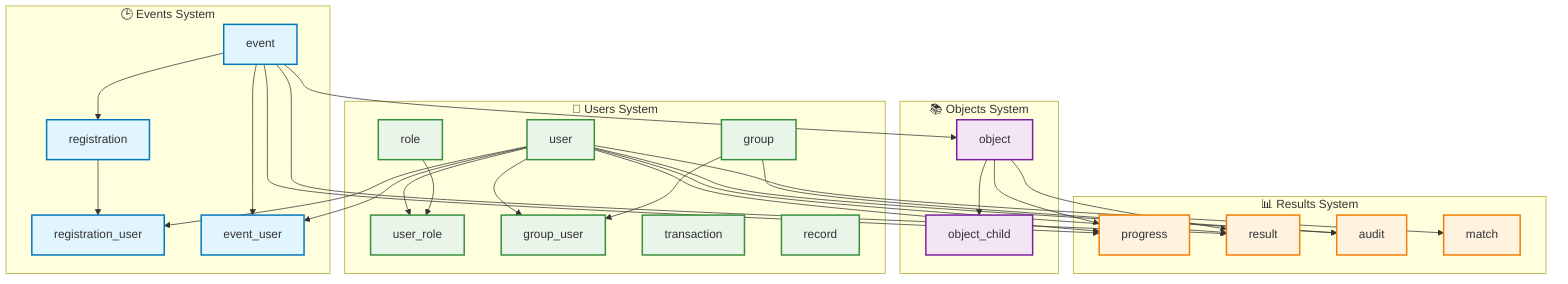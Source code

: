 graph TB
    %% Main System Groups
    subgraph Events["🕒 Events System"]
        E[event]
        R[registration]
        RU[registration_user]
        EU[event_user]
    end
    
    subgraph Objects["📚 Objects System"]
        O[object]
        OC[object_child]
    end
    
    subgraph Users["👥 Users System"]
        U[user]
        RL[role]
        UR[user_role]
        G[group]
        GU[group_user]
        T[transaction]
        RC[record]
    end
    
    subgraph Results["📊 Results System"]
        P[progress]
        RS[result]
        A[audit]
        M[match]
    end
    
    %% Key Relationships
    E --> R
    E --> O
    E --> EU
    R --> RU
    O --> OC
    U --> UR
    U --> GU
    U --> EU
    U --> RU
    RL --> UR
    G --> GU
    U --> P
    U --> RS
    U --> A
    U --> M
    G --> A
    O --> P
    O --> RS
    E --> P
    E --> RS
    
    %% Styling
    classDef eventStyle fill:#e1f5fe,stroke:#0277bd,stroke-width:2px
    classDef objectStyle fill:#f3e5f5,stroke:#7b1fa2,stroke-width:2px
    classDef userStyle fill:#e8f5e8,stroke:#388e3c,stroke-width:2px
    classDef resultStyle fill:#fff3e0,stroke:#f57c00,stroke-width:2px
    
    class E,R,RU,EU eventStyle
    class O,OC objectStyle
    class U,RL,UR,G,GU,T,RC userStyle
    class P,RS,A,M resultStyle